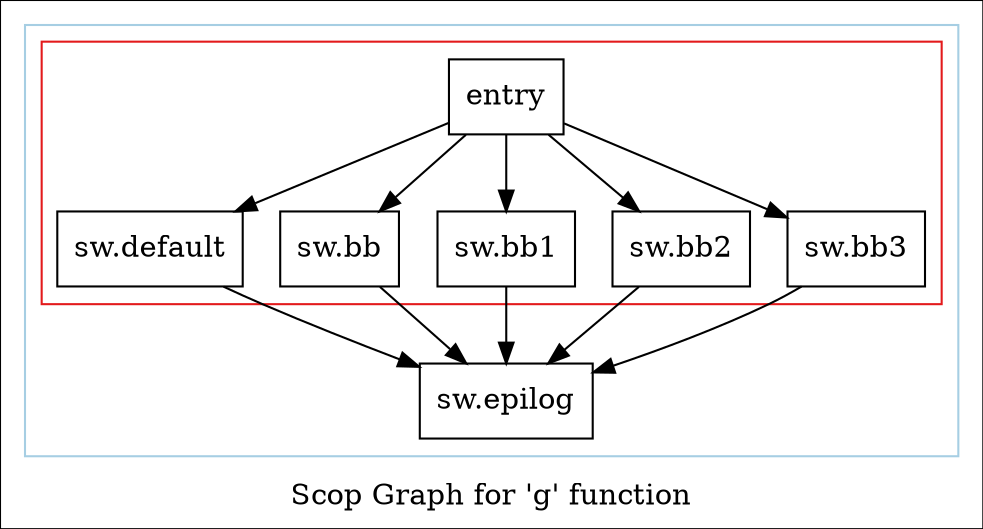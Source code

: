 digraph "Scop Graph for 'g' function" {
	label="Scop Graph for 'g' function";

	Node0xe34910 [shape=record,label="{entry}"];
	Node0xe34910 -> Node0xe2e980;
	Node0xe34910 -> Node0xe2e7e0;
	Node0xe34910 -> Node0xe33d90;
	Node0xe34910 -> Node0xe2bfe0;
	Node0xe34910 -> Node0xe2ccd0;
	Node0xe2e980 [shape=record,label="{sw.default}"];
	Node0xe2e980 -> Node0xe2d120;
	Node0xe2d120 [shape=record,label="{sw.epilog}"];
	Node0xe2e7e0 [shape=record,label="{sw.bb}"];
	Node0xe2e7e0 -> Node0xe2d120;
	Node0xe33d90 [shape=record,label="{sw.bb1}"];
	Node0xe33d90 -> Node0xe2d120;
	Node0xe2bfe0 [shape=record,label="{sw.bb2}"];
	Node0xe2bfe0 -> Node0xe2d120;
	Node0xe2ccd0 [shape=record,label="{sw.bb3}"];
	Node0xe2ccd0 -> Node0xe2d120;
	colorscheme = "paired12"
        subgraph cluster_0xdff870 {
          label = "";
          style = solid;
          color = 1
          subgraph cluster_0xe31750 {
            label = "";
            style = solid;
            color = 6
            Node0xe34910;
            Node0xe2e980;
            Node0xe2e7e0;
            Node0xe33d90;
            Node0xe2bfe0;
            Node0xe2ccd0;
          }
          Node0xe2d120;
        }
}
